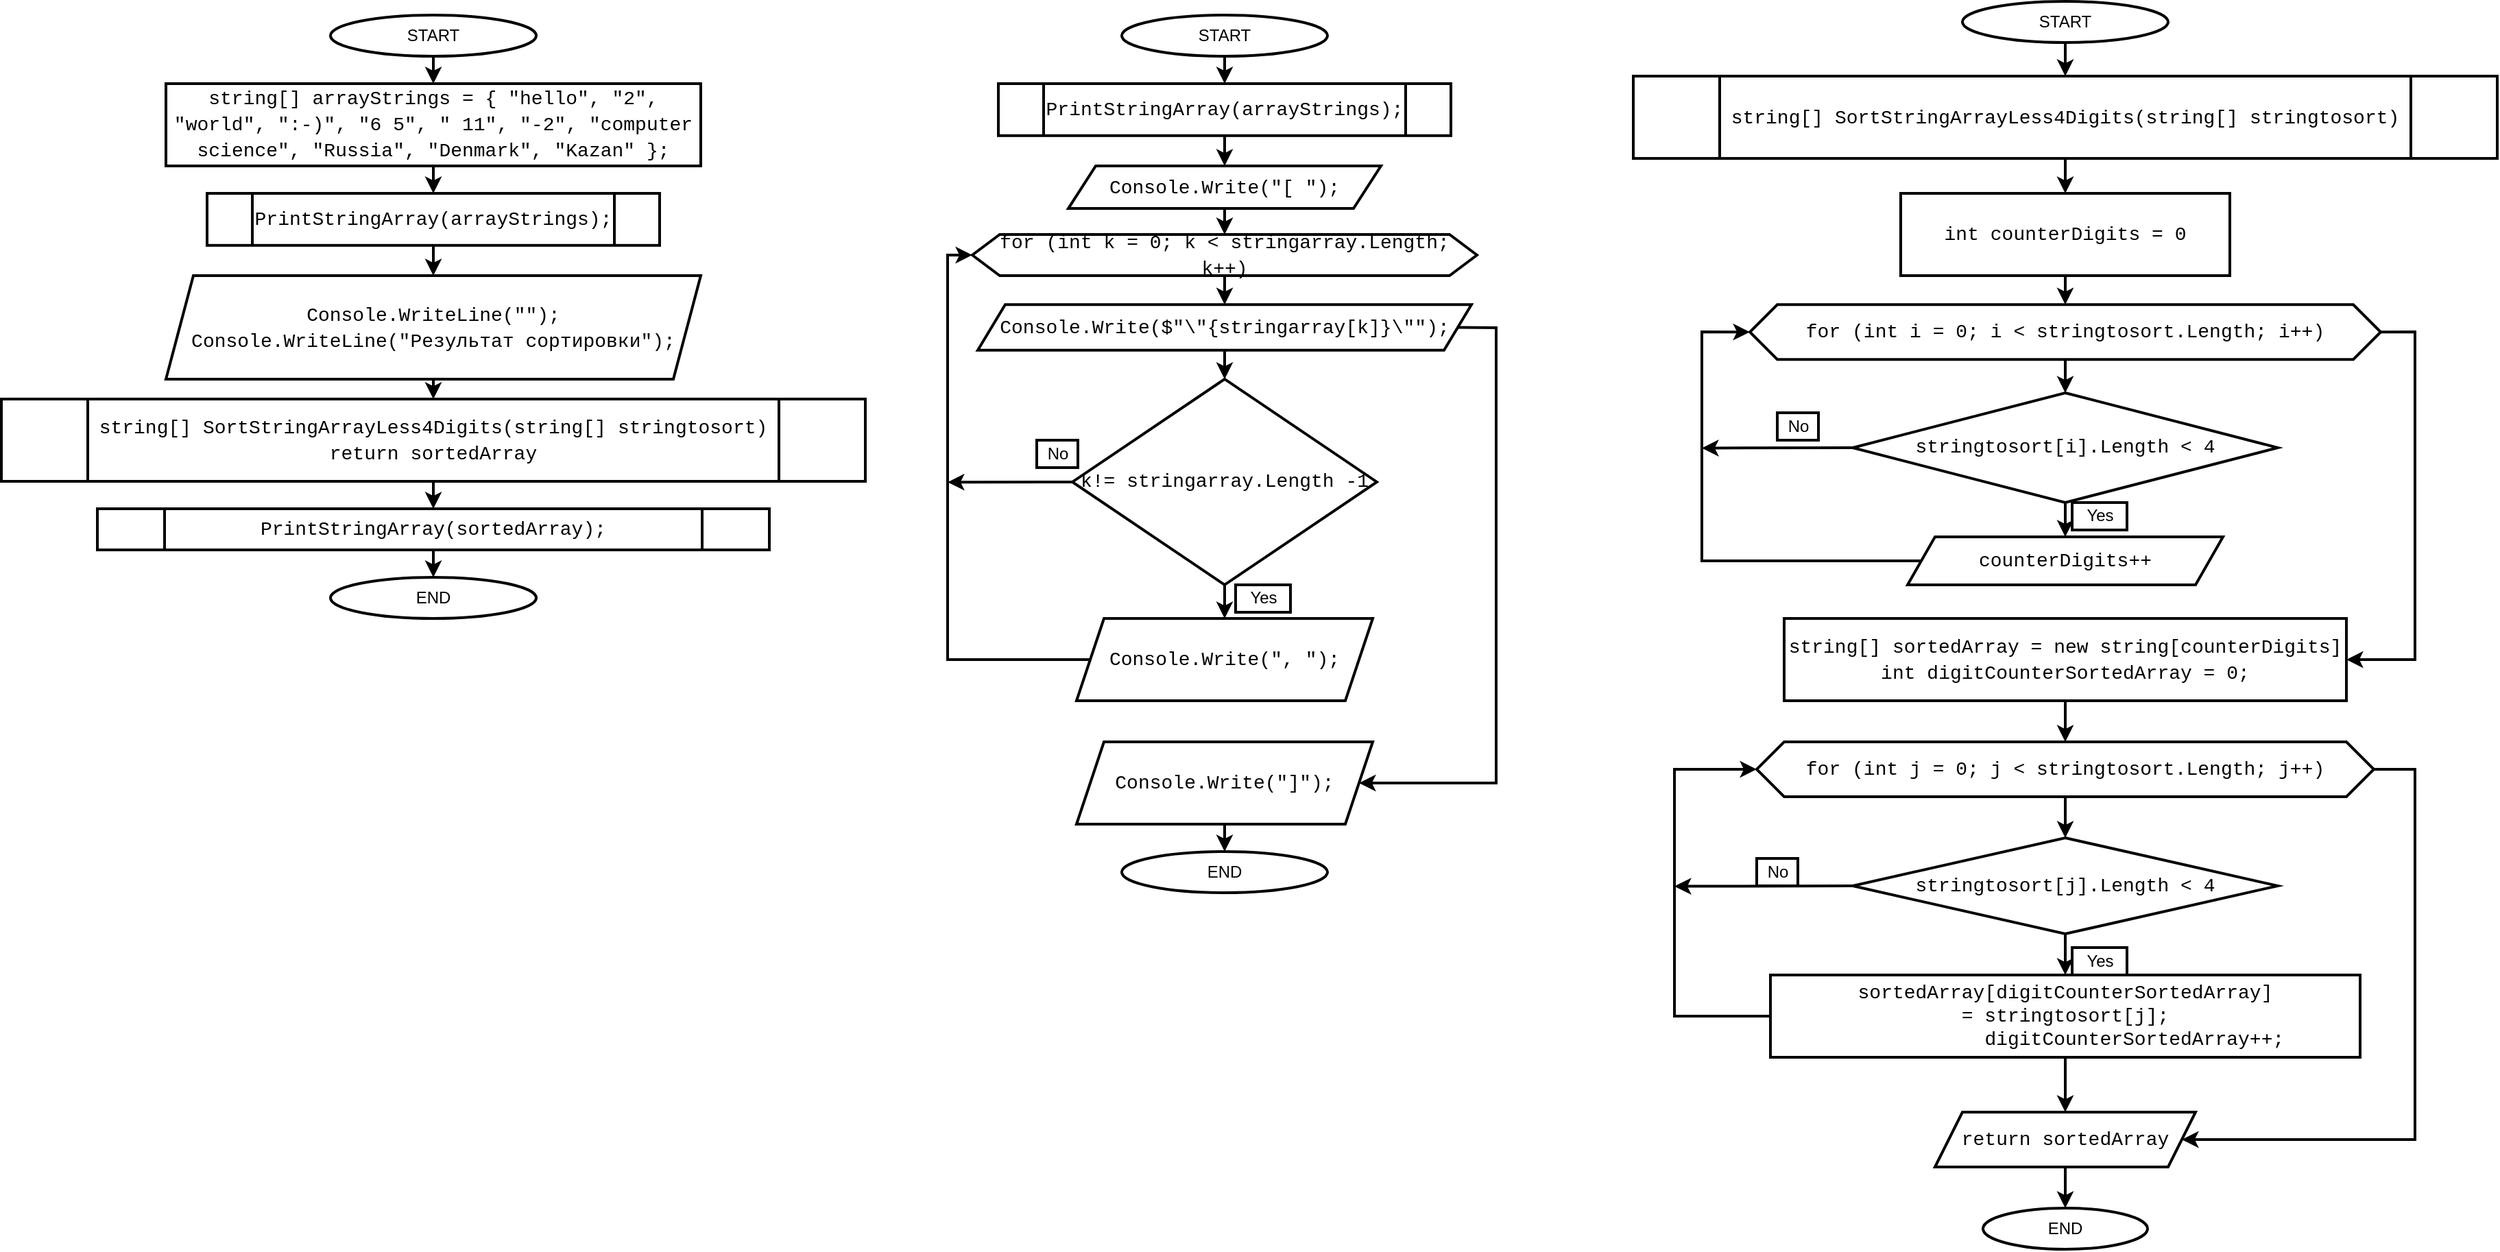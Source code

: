 <mxfile>
    <diagram id="hvUYXnbO85yFD1JKyPwX" name="Page-1">
        <mxGraphModel dx="2148" dy="1094" grid="0" gridSize="10" guides="1" tooltips="1" connect="1" arrows="1" fold="1" page="0" pageScale="1" pageWidth="827" pageHeight="1169" background="#FFFFFF" math="0" shadow="0">
            <root>
                <mxCell id="0"/>
                <mxCell id="1" parent="0"/>
                <mxCell id="4" value="" style="edgeStyle=none;html=1;rounded=0;labelBackgroundColor=none;fontColor=#000000;strokeColor=#000000;strokeWidth=2;" edge="1" parent="1" source="2" target="3">
                    <mxGeometry relative="1" as="geometry"/>
                </mxCell>
                <mxCell id="2" value="START" style="ellipse;whiteSpace=wrap;html=1;rounded=0;labelBackgroundColor=none;fontColor=#000000;strokeColor=#000000;strokeWidth=2;" vertex="1" parent="1">
                    <mxGeometry x="250" y="30" width="150" height="30" as="geometry"/>
                </mxCell>
                <mxCell id="8" value="" style="edgeStyle=none;html=1;rounded=0;labelBackgroundColor=none;fontColor=#000000;strokeColor=#000000;strokeWidth=2;" edge="1" parent="1" source="3" target="5">
                    <mxGeometry relative="1" as="geometry"/>
                </mxCell>
                <mxCell id="3" value="&#10;&#10;&lt;div style=&quot;font-family: consolas, &amp;quot;courier new&amp;quot;, monospace; font-weight: normal; font-size: 14px; line-height: 19px;&quot;&gt;&lt;div&gt;&lt;span style=&quot;&quot;&gt;string&lt;/span&gt;&lt;span style=&quot;&quot;&gt;[] &lt;/span&gt;&lt;span style=&quot;&quot;&gt;arrayStrings&lt;/span&gt;&lt;span style=&quot;&quot;&gt; &lt;/span&gt;&lt;span style=&quot;&quot;&gt;=&lt;/span&gt;&lt;span style=&quot;&quot;&gt; { &lt;/span&gt;&lt;span style=&quot;&quot;&gt;&quot;hello&quot;&lt;/span&gt;&lt;span style=&quot;&quot;&gt;, &lt;/span&gt;&lt;span style=&quot;&quot;&gt;&quot;2&quot;&lt;/span&gt;&lt;span style=&quot;&quot;&gt;, &lt;/span&gt;&lt;span style=&quot;&quot;&gt;&quot;world&quot;&lt;/span&gt;&lt;span style=&quot;&quot;&gt;, &lt;/span&gt;&lt;span style=&quot;&quot;&gt;&quot;:-)&quot;&lt;/span&gt;&lt;span style=&quot;&quot;&gt;, &lt;/span&gt;&lt;span style=&quot;&quot;&gt;&quot;6 5&quot;&lt;/span&gt;&lt;span style=&quot;&quot;&gt;, &lt;/span&gt;&lt;span style=&quot;&quot;&gt;&quot; 11&quot;&lt;/span&gt;&lt;span style=&quot;&quot;&gt;, &lt;/span&gt;&lt;span style=&quot;&quot;&gt;&quot;-2&quot;&lt;/span&gt;&lt;span style=&quot;&quot;&gt;, &lt;/span&gt;&lt;span style=&quot;&quot;&gt;&quot;computer science&quot;&lt;/span&gt;&lt;span style=&quot;&quot;&gt;, &lt;/span&gt;&lt;span style=&quot;&quot;&gt;&quot;Russia&quot;&lt;/span&gt;&lt;span style=&quot;&quot;&gt;, &lt;/span&gt;&lt;span style=&quot;&quot;&gt;&quot;Denmark&quot;&lt;/span&gt;&lt;span style=&quot;&quot;&gt;, &lt;/span&gt;&lt;span style=&quot;&quot;&gt;&quot;Kazan&quot;&lt;/span&gt;&lt;span style=&quot;&quot;&gt; };&lt;/span&gt;&lt;/div&gt;&lt;/div&gt;&#10;&#10;" style="rounded=0;whiteSpace=wrap;html=1;labelBackgroundColor=none;fontColor=#000000;strokeColor=#000000;strokeWidth=2;" vertex="1" parent="1">
                    <mxGeometry x="130" y="80" width="390" height="60" as="geometry"/>
                </mxCell>
                <mxCell id="17" value="" style="edgeStyle=none;html=1;entryX=0.5;entryY=0;entryDx=0;entryDy=0;rounded=0;labelBackgroundColor=none;fontColor=#000000;strokeColor=#000000;strokeWidth=2;" edge="1" parent="1" source="5" target="9">
                    <mxGeometry relative="1" as="geometry"/>
                </mxCell>
                <mxCell id="5" value="&lt;span style=&quot;font-family: consolas, &amp;quot;courier new&amp;quot;, monospace; font-size: 14px;&quot;&gt;PrintStringArray&lt;/span&gt;&lt;span style=&quot;font-family: &amp;quot;consolas&amp;quot; , &amp;quot;courier new&amp;quot; , monospace ; font-size: 14px&quot;&gt;&lt;span style=&quot;&quot;&gt;&lt;font&gt;(&lt;/font&gt;&lt;/span&gt;&lt;/span&gt;&lt;span style=&quot;font-family: consolas, &amp;quot;courier new&amp;quot;, monospace; font-size: 14px;&quot;&gt;arrayStrings&lt;/span&gt;&lt;span style=&quot;font-family: consolas, &amp;quot;courier new&amp;quot;, monospace; font-size: 14px;&quot;&gt;);&lt;/span&gt;" style="shape=process;whiteSpace=wrap;html=1;backgroundOutline=1;rounded=0;labelBackgroundColor=none;fontColor=#000000;strokeColor=#000000;strokeWidth=2;" vertex="1" parent="1">
                    <mxGeometry x="160" y="160" width="330" height="37.92" as="geometry"/>
                </mxCell>
                <mxCell id="12" value="" style="edgeStyle=none;html=1;rounded=0;labelBackgroundColor=none;fontColor=#000000;strokeColor=#000000;strokeWidth=2;" edge="1" parent="1" source="9" target="10">
                    <mxGeometry relative="1" as="geometry"/>
                </mxCell>
                <mxCell id="9" value="&lt;div style=&quot;font-family: consolas, &amp;quot;courier new&amp;quot;, monospace; font-size: 14px; line-height: 19px;&quot;&gt;&lt;div&gt;&lt;span style=&quot;&quot;&gt;Console&lt;/span&gt;.&lt;span style=&quot;&quot;&gt;WriteLine&lt;/span&gt;(&lt;span style=&quot;&quot;&gt;&quot;&quot;&lt;/span&gt;);&lt;/div&gt;&lt;div&gt;&lt;span style=&quot;&quot;&gt;Console&lt;/span&gt;.&lt;span style=&quot;&quot;&gt;WriteLine&lt;/span&gt;(&lt;span style=&quot;&quot;&gt;&quot;Рeзультат сортировки&quot;&lt;/span&gt;);&lt;/div&gt;&lt;/div&gt;" style="shape=parallelogram;perimeter=parallelogramPerimeter;whiteSpace=wrap;html=1;fixedSize=1;align=center;rounded=0;labelBackgroundColor=none;fontColor=#000000;strokeColor=#000000;strokeWidth=2;" vertex="1" parent="1">
                    <mxGeometry x="130" y="220" width="390" height="75.48" as="geometry"/>
                </mxCell>
                <mxCell id="13" value="" style="edgeStyle=none;html=1;rounded=0;labelBackgroundColor=none;fontColor=#000000;strokeColor=#000000;strokeWidth=2;" edge="1" parent="1" source="10" target="11">
                    <mxGeometry relative="1" as="geometry"/>
                </mxCell>
                <mxCell id="10" value="&lt;div style=&quot;font-family: consolas, &amp;quot;courier new&amp;quot;, monospace; font-size: 14px; line-height: 19px;&quot;&gt;&lt;span style=&quot;&quot;&gt;string&lt;/span&gt;[] &lt;span style=&quot;&quot;&gt;SortStringArrayLess4Digits&lt;/span&gt;(&lt;span style=&quot;&quot;&gt;string&lt;/span&gt;[] &lt;span style=&quot;&quot;&gt;stringtosort&lt;/span&gt;)&lt;/div&gt;&lt;div style=&quot;font-family: consolas, &amp;quot;courier new&amp;quot;, monospace; font-size: 14px; line-height: 19px;&quot;&gt;return&amp;nbsp;&lt;span style=&quot;font-family: consolas, &amp;quot;courier new&amp;quot;, monospace;&quot;&gt;sortedArray&lt;/span&gt;&lt;/div&gt;" style="shape=process;whiteSpace=wrap;html=1;backgroundOutline=1;rounded=0;labelBackgroundColor=none;fontColor=#000000;strokeColor=#000000;strokeWidth=2;" vertex="1" parent="1">
                    <mxGeometry x="10" y="310" width="630" height="60" as="geometry"/>
                </mxCell>
                <mxCell id="15" value="" style="edgeStyle=none;html=1;rounded=0;labelBackgroundColor=none;fontColor=#000000;strokeColor=#000000;strokeWidth=2;" edge="1" parent="1" source="11" target="14">
                    <mxGeometry relative="1" as="geometry"/>
                </mxCell>
                <mxCell id="11" value="&lt;span style=&quot;font-family: consolas, &amp;quot;courier new&amp;quot;, monospace; font-size: 14px;&quot;&gt;PrintStringArray&lt;/span&gt;&lt;span style=&quot;font-family: &amp;quot;consolas&amp;quot; , &amp;quot;courier new&amp;quot; , monospace ; font-size: 14px&quot;&gt;&lt;font&gt;&lt;span style=&quot;&quot;&gt;(&lt;/span&gt;&lt;/font&gt;&lt;/span&gt;&lt;span style=&quot;font-family: consolas, &amp;quot;courier new&amp;quot;, monospace; font-size: 14px;&quot;&gt;sortedArray&lt;/span&gt;&lt;span style=&quot;font-family: consolas, &amp;quot;courier new&amp;quot;, monospace; font-size: 14px;&quot;&gt;);&lt;/span&gt;" style="shape=process;whiteSpace=wrap;html=1;backgroundOutline=1;rounded=0;labelBackgroundColor=none;fontColor=#000000;strokeColor=#000000;strokeWidth=2;" vertex="1" parent="1">
                    <mxGeometry x="80" y="390" width="490" height="30" as="geometry"/>
                </mxCell>
                <mxCell id="14" value="END" style="ellipse;whiteSpace=wrap;html=1;rounded=0;labelBackgroundColor=none;fontColor=#000000;strokeColor=#000000;strokeWidth=2;" vertex="1" parent="1">
                    <mxGeometry x="250" y="440" width="150" height="30" as="geometry"/>
                </mxCell>
                <mxCell id="38" style="edgeStyle=none;html=1;exitX=0.5;exitY=1;exitDx=0;exitDy=0;entryX=0.5;entryY=0;entryDx=0;entryDy=0;rounded=0;labelBackgroundColor=none;fontColor=#000000;strokeColor=#000000;strokeWidth=2;" edge="1" parent="1" source="19" target="20">
                    <mxGeometry relative="1" as="geometry"/>
                </mxCell>
                <mxCell id="19" value="START" style="ellipse;whiteSpace=wrap;html=1;rounded=0;labelBackgroundColor=none;fontColor=#000000;strokeColor=#000000;strokeWidth=2;" vertex="1" parent="1">
                    <mxGeometry x="827" y="30" width="150" height="30" as="geometry"/>
                </mxCell>
                <mxCell id="28" value="" style="edgeStyle=none;html=1;entryX=0.5;entryY=0;entryDx=0;entryDy=0;rounded=0;labelBackgroundColor=none;fontColor=#000000;strokeColor=#000000;strokeWidth=2;" edge="1" parent="1" source="20" target="21">
                    <mxGeometry relative="1" as="geometry"/>
                </mxCell>
                <mxCell id="20" value="&lt;span style=&quot;font-family: consolas, &amp;quot;courier new&amp;quot;, monospace; font-size: 14px;&quot;&gt;PrintStringArray&lt;/span&gt;&lt;span style=&quot;font-family: &amp;quot;consolas&amp;quot; , &amp;quot;courier new&amp;quot; , monospace ; font-size: 14px&quot;&gt;&lt;span style=&quot;&quot;&gt;&lt;font&gt;(&lt;/font&gt;&lt;/span&gt;&lt;/span&gt;&lt;span style=&quot;font-family: consolas, &amp;quot;courier new&amp;quot;, monospace; font-size: 14px;&quot;&gt;arrayStrings&lt;/span&gt;&lt;span style=&quot;font-family: consolas, &amp;quot;courier new&amp;quot;, monospace; font-size: 14px;&quot;&gt;);&lt;/span&gt;" style="shape=process;whiteSpace=wrap;html=1;backgroundOutline=1;rounded=0;labelBackgroundColor=none;fontColor=#000000;strokeColor=#000000;strokeWidth=2;" vertex="1" parent="1">
                    <mxGeometry x="737" y="80" width="330" height="37.92" as="geometry"/>
                </mxCell>
                <mxCell id="29" value="" style="edgeStyle=none;html=1;entryX=0.5;entryY=0;entryDx=0;entryDy=0;rounded=0;labelBackgroundColor=none;fontColor=#000000;strokeColor=#000000;strokeWidth=2;" edge="1" parent="1" source="21" target="22">
                    <mxGeometry relative="1" as="geometry"/>
                </mxCell>
                <mxCell id="21" value="&lt;div style=&quot;font-family: consolas, &amp;quot;courier new&amp;quot;, monospace; font-size: 14px; line-height: 19px;&quot;&gt;&lt;span style=&quot;&quot;&gt;Console&lt;/span&gt;.&lt;span style=&quot;&quot;&gt;Write&lt;/span&gt;(&lt;span style=&quot;&quot;&gt;&quot;[ &quot;&lt;/span&gt;);&lt;/div&gt;" style="shape=parallelogram;perimeter=parallelogramPerimeter;whiteSpace=wrap;html=1;fixedSize=1;rounded=0;labelBackgroundColor=none;fontColor=#000000;strokeColor=#000000;strokeWidth=2;" vertex="1" parent="1">
                    <mxGeometry x="788" y="140" width="228" height="31.04" as="geometry"/>
                </mxCell>
                <mxCell id="30" value="" style="edgeStyle=none;html=1;entryX=0.5;entryY=0;entryDx=0;entryDy=0;rounded=0;labelBackgroundColor=none;fontColor=#000000;strokeColor=#000000;strokeWidth=2;" edge="1" parent="1" source="22" target="23">
                    <mxGeometry relative="1" as="geometry"/>
                </mxCell>
                <mxCell id="22" value="&lt;div style=&quot;font-family: consolas, &amp;quot;courier new&amp;quot;, monospace; font-size: 14px; line-height: 19px;&quot;&gt;&lt;span style=&quot;&quot;&gt;for&lt;/span&gt; (&lt;span style=&quot;&quot;&gt;int&lt;/span&gt; &lt;span style=&quot;&quot;&gt;k&lt;/span&gt; = &lt;span style=&quot;&quot;&gt;0&lt;/span&gt;; &lt;span style=&quot;&quot;&gt;k&lt;/span&gt; &amp;lt; &lt;span style=&quot;&quot;&gt;stringarray&lt;/span&gt;.&lt;span style=&quot;&quot;&gt;Length&lt;/span&gt;; &lt;span style=&quot;&quot;&gt;k&lt;/span&gt;++)&lt;/div&gt;" style="shape=hexagon;perimeter=hexagonPerimeter2;whiteSpace=wrap;html=1;fixedSize=1;rounded=0;labelBackgroundColor=none;fontColor=#000000;strokeColor=#000000;strokeWidth=2;" vertex="1" parent="1">
                    <mxGeometry x="718" y="190" width="368" height="30" as="geometry"/>
                </mxCell>
                <mxCell id="31" value="" style="edgeStyle=none;html=1;rounded=0;labelBackgroundColor=none;fontColor=#000000;strokeColor=#000000;strokeWidth=2;" edge="1" parent="1" source="23" target="24">
                    <mxGeometry relative="1" as="geometry"/>
                </mxCell>
                <mxCell id="36" style="edgeStyle=none;html=1;exitX=1;exitY=0.5;exitDx=0;exitDy=0;entryX=1;entryY=0.5;entryDx=0;entryDy=0;rounded=0;labelBackgroundColor=none;fontColor=#000000;strokeColor=#000000;strokeWidth=2;" edge="1" parent="1" source="23" target="35">
                    <mxGeometry relative="1" as="geometry">
                        <Array as="points">
                            <mxPoint x="1100" y="258"/>
                            <mxPoint x="1100" y="590"/>
                        </Array>
                    </mxGeometry>
                </mxCell>
                <mxCell id="23" value="&#10;&#10;&lt;div style=&quot;font-family: consolas, &amp;quot;courier new&amp;quot;, monospace; font-weight: normal; font-size: 14px; line-height: 19px;&quot;&gt;&lt;div&gt;&lt;span style=&quot;&quot;&gt;Console&lt;/span&gt;&lt;span style=&quot;&quot;&gt;.&lt;/span&gt;&lt;span style=&quot;&quot;&gt;Write&lt;/span&gt;&lt;span style=&quot;&quot;&gt;(&lt;/span&gt;&lt;span style=&quot;&quot;&gt;$&quot;&lt;/span&gt;&lt;span style=&quot;&quot;&gt;\&quot;&lt;/span&gt;&lt;span style=&quot;&quot;&gt;{&lt;/span&gt;&lt;span style=&quot;&quot;&gt;stringarray&lt;/span&gt;&lt;span style=&quot;&quot;&gt;[&lt;/span&gt;&lt;span style=&quot;&quot;&gt;k&lt;/span&gt;&lt;span style=&quot;&quot;&gt;]}&lt;/span&gt;&lt;span style=&quot;&quot;&gt;\&quot;&lt;/span&gt;&lt;span style=&quot;&quot;&gt;&quot;&lt;/span&gt;&lt;span style=&quot;&quot;&gt;);&lt;/span&gt;&lt;/div&gt;&lt;/div&gt;&#10;&#10;" style="shape=parallelogram;perimeter=parallelogramPerimeter;whiteSpace=wrap;html=1;fixedSize=1;rounded=0;labelBackgroundColor=none;fontColor=#000000;strokeColor=#000000;strokeWidth=2;" vertex="1" parent="1">
                    <mxGeometry x="722" y="241.11" width="360" height="33.26" as="geometry"/>
                </mxCell>
                <mxCell id="26" value="" style="edgeStyle=none;html=1;rounded=0;labelBackgroundColor=none;fontColor=#000000;strokeColor=#000000;strokeWidth=2;" edge="1" parent="1" source="24" target="25">
                    <mxGeometry relative="1" as="geometry"/>
                </mxCell>
                <mxCell id="34" style="edgeStyle=none;html=1;exitX=0;exitY=0.5;exitDx=0;exitDy=0;rounded=0;labelBackgroundColor=none;fontColor=#000000;strokeColor=#000000;strokeWidth=2;" edge="1" parent="1" source="24">
                    <mxGeometry relative="1" as="geometry">
                        <mxPoint x="700" y="370.586" as="targetPoint"/>
                    </mxGeometry>
                </mxCell>
                <mxCell id="24" value="&lt;div style=&quot;font-family: consolas, &amp;quot;courier new&amp;quot;, monospace; font-size: 14px; line-height: 19px;&quot;&gt;&lt;span style=&quot;&quot;&gt;k&lt;/span&gt;!= &lt;span style=&quot;&quot;&gt;stringarray&lt;/span&gt;.&lt;span style=&quot;&quot;&gt;Length&lt;/span&gt; -&lt;span style=&quot;&quot;&gt;1&lt;/span&gt;&lt;/div&gt;" style="rhombus;whiteSpace=wrap;html=1;rounded=0;labelBackgroundColor=none;fontColor=#000000;strokeColor=#000000;strokeWidth=2;" vertex="1" parent="1">
                    <mxGeometry x="791" y="295.48" width="222" height="150" as="geometry"/>
                </mxCell>
                <mxCell id="33" style="edgeStyle=none;html=1;exitX=0;exitY=0.5;exitDx=0;exitDy=0;entryX=0;entryY=0.5;entryDx=0;entryDy=0;rounded=0;labelBackgroundColor=none;fontColor=#000000;strokeColor=#000000;strokeWidth=2;" edge="1" parent="1" source="25" target="22">
                    <mxGeometry relative="1" as="geometry">
                        <Array as="points">
                            <mxPoint x="700" y="500"/>
                            <mxPoint x="700" y="205"/>
                        </Array>
                    </mxGeometry>
                </mxCell>
                <mxCell id="25" value="&lt;div style=&quot;font-family: consolas, &amp;quot;courier new&amp;quot;, monospace; font-size: 14px; line-height: 19px;&quot;&gt;&lt;span style=&quot;&quot;&gt;Console&lt;/span&gt;.&lt;span style=&quot;&quot;&gt;Write&lt;/span&gt;(&lt;span style=&quot;&quot;&gt;&quot;, &quot;&lt;/span&gt;);&lt;/div&gt;" style="shape=parallelogram;perimeter=parallelogramPerimeter;whiteSpace=wrap;html=1;fixedSize=1;rounded=0;labelBackgroundColor=none;fontColor=#000000;strokeColor=#000000;strokeWidth=2;" vertex="1" parent="1">
                    <mxGeometry x="794" y="470" width="216" height="60" as="geometry"/>
                </mxCell>
                <mxCell id="27" value="Yes" style="text;html=1;align=center;verticalAlign=middle;resizable=0;points=[];autosize=1;strokeColor=#000000;fillColor=none;rounded=0;labelBackgroundColor=none;fontColor=#000000;strokeWidth=2;" vertex="1" parent="1">
                    <mxGeometry x="910" y="445.48" width="40" height="20" as="geometry"/>
                </mxCell>
                <mxCell id="32" value="No" style="text;html=1;align=center;verticalAlign=middle;resizable=0;points=[];autosize=1;strokeColor=#000000;fillColor=none;rounded=0;labelBackgroundColor=none;fontColor=#000000;strokeWidth=2;" vertex="1" parent="1">
                    <mxGeometry x="765" y="340" width="30" height="20" as="geometry"/>
                </mxCell>
                <mxCell id="40" value="" style="edgeStyle=none;html=1;rounded=0;labelBackgroundColor=none;fontColor=#000000;strokeColor=#000000;strokeWidth=2;" edge="1" parent="1" source="35" target="39">
                    <mxGeometry relative="1" as="geometry"/>
                </mxCell>
                <mxCell id="35" value="&lt;div style=&quot;font-family: consolas, &amp;quot;courier new&amp;quot;, monospace; font-size: 14px; line-height: 19px;&quot;&gt;&lt;span style=&quot;&quot;&gt;Console&lt;/span&gt;.&lt;span style=&quot;&quot;&gt;Write&lt;/span&gt;(&lt;span style=&quot;font-family: consolas, &amp;quot;courier new&amp;quot;, monospace;&quot;&gt;&quot;]&quot;&lt;/span&gt;);&lt;/div&gt;" style="shape=parallelogram;perimeter=parallelogramPerimeter;whiteSpace=wrap;html=1;fixedSize=1;rounded=0;labelBackgroundColor=none;fontColor=#000000;strokeColor=#000000;strokeWidth=2;" vertex="1" parent="1">
                    <mxGeometry x="794" y="560" width="216" height="60" as="geometry"/>
                </mxCell>
                <mxCell id="39" value="END" style="ellipse;whiteSpace=wrap;html=1;rounded=0;labelBackgroundColor=none;fontColor=#000000;strokeColor=#000000;strokeWidth=2;" vertex="1" parent="1">
                    <mxGeometry x="827" y="640" width="150" height="30" as="geometry"/>
                </mxCell>
                <mxCell id="47" value="" style="edgeStyle=none;html=1;rounded=0;labelBackgroundColor=none;fontColor=#000000;strokeColor=#000000;strokeWidth=2;" edge="1" parent="1" source="43" target="45">
                    <mxGeometry relative="1" as="geometry"/>
                </mxCell>
                <mxCell id="43" value="&lt;div style=&quot;font-family: consolas, &amp;quot;courier new&amp;quot;, monospace; font-size: 14px; line-height: 19px;&quot;&gt;&lt;span style=&quot;&quot;&gt;string&lt;/span&gt;[] &lt;span style=&quot;&quot;&gt;SortStringArrayLess4Digits&lt;/span&gt;(&lt;span style=&quot;&quot;&gt;string&lt;/span&gt;[] &lt;span style=&quot;&quot;&gt;stringtosort&lt;/span&gt;)&lt;/div&gt;" style="shape=process;whiteSpace=wrap;html=1;backgroundOutline=1;rounded=0;labelBackgroundColor=none;fontColor=#000000;strokeColor=#000000;strokeWidth=2;" vertex="1" parent="1">
                    <mxGeometry x="1200" y="74.52" width="630" height="60" as="geometry"/>
                </mxCell>
                <mxCell id="46" style="edgeStyle=none;html=1;exitX=0.5;exitY=1;exitDx=0;exitDy=0;entryX=0.5;entryY=0;entryDx=0;entryDy=0;rounded=0;labelBackgroundColor=none;fontColor=#000000;strokeColor=#000000;strokeWidth=2;" edge="1" parent="1" source="44" target="43">
                    <mxGeometry relative="1" as="geometry">
                        <mxPoint x="1514.909" y="70" as="targetPoint"/>
                    </mxGeometry>
                </mxCell>
                <mxCell id="44" value="START" style="ellipse;whiteSpace=wrap;html=1;rounded=0;labelBackgroundColor=none;fontColor=#000000;strokeColor=#000000;strokeWidth=2;" vertex="1" parent="1">
                    <mxGeometry x="1440" y="20" width="150" height="30" as="geometry"/>
                </mxCell>
                <mxCell id="49" value="" style="edgeStyle=none;html=1;rounded=0;labelBackgroundColor=none;fontColor=#000000;strokeColor=#000000;strokeWidth=2;" edge="1" parent="1" source="45" target="48">
                    <mxGeometry relative="1" as="geometry"/>
                </mxCell>
                <mxCell id="45" value="&lt;div style=&quot;font-family: consolas, &amp;quot;courier new&amp;quot;, monospace; font-size: 14px; line-height: 19px;&quot;&gt;&lt;span style=&quot;&quot;&gt;int&lt;/span&gt; &lt;span style=&quot;&quot;&gt;counterDigits&lt;/span&gt; = &lt;span style=&quot;&quot;&gt;0&lt;/span&gt;&lt;/div&gt;" style="rounded=0;whiteSpace=wrap;html=1;labelBackgroundColor=none;fontColor=#000000;strokeColor=#000000;strokeWidth=2;" vertex="1" parent="1">
                    <mxGeometry x="1395" y="160" width="240" height="60" as="geometry"/>
                </mxCell>
                <mxCell id="51" value="" style="edgeStyle=none;html=1;rounded=0;labelBackgroundColor=none;fontColor=#000000;strokeColor=#000000;strokeWidth=2;" edge="1" parent="1" source="48" target="50">
                    <mxGeometry relative="1" as="geometry"/>
                </mxCell>
                <mxCell id="62" style="edgeStyle=none;html=1;exitX=1;exitY=0.5;exitDx=0;exitDy=0;entryX=1;entryY=0.5;entryDx=0;entryDy=0;rounded=0;labelBackgroundColor=none;fontColor=#000000;strokeColor=#000000;strokeWidth=2;" edge="1" parent="1" source="48" target="61">
                    <mxGeometry relative="1" as="geometry">
                        <Array as="points">
                            <mxPoint x="1770" y="261"/>
                            <mxPoint x="1770" y="500"/>
                        </Array>
                    </mxGeometry>
                </mxCell>
                <mxCell id="48" value="&lt;div style=&quot;font-family: consolas, &amp;quot;courier new&amp;quot;, monospace; font-size: 14px; line-height: 19px;&quot;&gt;&lt;span style=&quot;&quot;&gt;for&lt;/span&gt; (&lt;span style=&quot;&quot;&gt;int&lt;/span&gt; &lt;span style=&quot;&quot;&gt;i&lt;/span&gt; = &lt;span style=&quot;&quot;&gt;0&lt;/span&gt;; &lt;span style=&quot;&quot;&gt;i&lt;/span&gt; &amp;lt; &lt;span style=&quot;&quot;&gt;stringtosort&lt;/span&gt;.&lt;span style=&quot;&quot;&gt;Length&lt;/span&gt;; &lt;span style=&quot;&quot;&gt;i&lt;/span&gt;++)&lt;/div&gt;" style="shape=hexagon;perimeter=hexagonPerimeter2;whiteSpace=wrap;html=1;fixedSize=1;rounded=0;labelBackgroundColor=none;fontColor=#000000;strokeColor=#000000;strokeWidth=2;" vertex="1" parent="1">
                    <mxGeometry x="1285" y="241.11" width="460" height="40" as="geometry"/>
                </mxCell>
                <mxCell id="53" value="" style="edgeStyle=none;html=1;rounded=0;labelBackgroundColor=none;fontColor=#000000;strokeColor=#000000;strokeWidth=2;" edge="1" parent="1" source="50" target="52">
                    <mxGeometry relative="1" as="geometry"/>
                </mxCell>
                <mxCell id="59" style="edgeStyle=none;html=1;exitX=0;exitY=0.5;exitDx=0;exitDy=0;rounded=0;labelBackgroundColor=none;fontColor=#000000;strokeColor=#000000;strokeWidth=2;" edge="1" parent="1" source="50">
                    <mxGeometry relative="1" as="geometry">
                        <mxPoint x="1250" y="345.727" as="targetPoint"/>
                    </mxGeometry>
                </mxCell>
                <mxCell id="50" value="&lt;div style=&quot;font-family: consolas, &amp;quot;courier new&amp;quot;, monospace; font-size: 14px; line-height: 19px;&quot;&gt;&lt;span style=&quot;&quot;&gt;stringtosort&lt;/span&gt;[&lt;span style=&quot;&quot;&gt;i&lt;/span&gt;].&lt;span style=&quot;&quot;&gt;Length&lt;/span&gt; &amp;lt; &lt;span style=&quot;&quot;&gt;4&lt;/span&gt;&lt;/div&gt;" style="rhombus;whiteSpace=wrap;html=1;rounded=0;labelBackgroundColor=none;fontColor=#000000;strokeColor=#000000;strokeWidth=2;" vertex="1" parent="1">
                    <mxGeometry x="1360" y="305.48" width="310" height="80" as="geometry"/>
                </mxCell>
                <mxCell id="58" style="edgeStyle=none;html=1;exitX=0;exitY=0.5;exitDx=0;exitDy=0;entryX=0;entryY=0.5;entryDx=0;entryDy=0;rounded=0;labelBackgroundColor=none;fontColor=#000000;strokeColor=#000000;strokeWidth=2;" edge="1" parent="1" source="52" target="48">
                    <mxGeometry relative="1" as="geometry">
                        <Array as="points">
                            <mxPoint x="1250" y="428"/>
                            <mxPoint x="1250" y="261"/>
                        </Array>
                    </mxGeometry>
                </mxCell>
                <mxCell id="52" value="&lt;span style=&quot;font-family: consolas, &amp;quot;courier new&amp;quot;, monospace; font-size: 14px;&quot;&gt;counterDigits&lt;/span&gt;&lt;span style=&quot;font-family: consolas, &amp;quot;courier new&amp;quot;, monospace; font-size: 14px;&quot;&gt;&lt;font&gt;++&lt;/font&gt;&lt;/span&gt;" style="shape=parallelogram;perimeter=parallelogramPerimeter;whiteSpace=wrap;html=1;fixedSize=1;rounded=0;labelBackgroundColor=none;fontColor=#000000;strokeColor=#000000;strokeWidth=2;" vertex="1" parent="1">
                    <mxGeometry x="1400" y="410.48" width="230" height="35" as="geometry"/>
                </mxCell>
                <mxCell id="57" value="Yes" style="text;html=1;align=center;verticalAlign=middle;resizable=0;points=[];autosize=1;strokeColor=#000000;fillColor=none;rounded=0;labelBackgroundColor=none;fontColor=#000000;strokeWidth=2;" vertex="1" parent="1">
                    <mxGeometry x="1520" y="385.48" width="40" height="20" as="geometry"/>
                </mxCell>
                <mxCell id="60" value="No" style="text;html=1;align=center;verticalAlign=middle;resizable=0;points=[];autosize=1;strokeColor=#000000;fillColor=none;rounded=0;labelBackgroundColor=none;fontColor=#000000;strokeWidth=2;" vertex="1" parent="1">
                    <mxGeometry x="1305" y="320" width="30" height="20" as="geometry"/>
                </mxCell>
                <mxCell id="64" value="" style="edgeStyle=none;html=1;rounded=0;labelBackgroundColor=none;fontColor=#000000;strokeColor=#000000;strokeWidth=2;" edge="1" parent="1" source="61" target="63">
                    <mxGeometry relative="1" as="geometry"/>
                </mxCell>
                <mxCell id="61" value="&lt;div style=&quot;font-family: consolas, &amp;quot;courier new&amp;quot;, monospace; font-size: 14px; line-height: 19px;&quot;&gt;&lt;span style=&quot;&quot;&gt;string&lt;/span&gt;[] &lt;span style=&quot;&quot;&gt;sortedArray&lt;/span&gt; = &lt;span style=&quot;&quot;&gt;new&lt;/span&gt; &lt;span style=&quot;&quot;&gt;string&lt;/span&gt;[&lt;span style=&quot;&quot;&gt;counterDigits&lt;/span&gt;]&lt;/div&gt;&lt;div style=&quot;font-family: consolas, &amp;quot;courier new&amp;quot;, monospace; font-size: 14px; line-height: 19px;&quot;&gt;&lt;div style=&quot;font-family: &amp;quot;consolas&amp;quot; , &amp;quot;courier new&amp;quot; , monospace ; line-height: 19px&quot;&gt;&lt;span style=&quot;&quot;&gt;int&lt;/span&gt; &lt;span style=&quot;&quot;&gt;digitCounterSortedArray&lt;/span&gt; = &lt;span style=&quot;&quot;&gt;0&lt;/span&gt;;&lt;/div&gt;&lt;/div&gt;" style="rounded=0;whiteSpace=wrap;html=1;labelBackgroundColor=none;fontColor=#000000;strokeColor=#000000;strokeWidth=2;" vertex="1" parent="1">
                    <mxGeometry x="1310" y="470" width="410" height="60" as="geometry"/>
                </mxCell>
                <mxCell id="66" value="" style="edgeStyle=none;html=1;rounded=0;labelBackgroundColor=none;fontColor=#000000;strokeColor=#000000;strokeWidth=2;" edge="1" parent="1" source="63" target="65">
                    <mxGeometry relative="1" as="geometry"/>
                </mxCell>
                <mxCell id="78" style="edgeStyle=none;html=1;exitX=1;exitY=0.5;exitDx=0;exitDy=0;entryX=1;entryY=0.5;entryDx=0;entryDy=0;rounded=0;labelBackgroundColor=none;fontColor=#000000;strokeColor=#000000;strokeWidth=2;" edge="1" parent="1" source="63" target="75">
                    <mxGeometry relative="1" as="geometry">
                        <Array as="points">
                            <mxPoint x="1770" y="580"/>
                            <mxPoint x="1770" y="850"/>
                        </Array>
                    </mxGeometry>
                </mxCell>
                <mxCell id="63" value="&lt;div style=&quot;font-family: consolas, &amp;quot;courier new&amp;quot;, monospace; font-size: 14px; line-height: 19px;&quot;&gt;&lt;span style=&quot;&quot;&gt;for&lt;/span&gt; (&lt;span style=&quot;&quot;&gt;int&lt;/span&gt; &lt;span style=&quot;&quot;&gt;j&lt;/span&gt; = &lt;span style=&quot;&quot;&gt;0&lt;/span&gt;; &lt;span style=&quot;&quot;&gt;j&lt;/span&gt; &amp;lt; &lt;span style=&quot;&quot;&gt;stringtosort&lt;/span&gt;.&lt;span style=&quot;&quot;&gt;Length&lt;/span&gt;; &lt;span style=&quot;&quot;&gt;j&lt;/span&gt;++)&lt;/div&gt;" style="shape=hexagon;perimeter=hexagonPerimeter2;whiteSpace=wrap;html=1;fixedSize=1;rounded=0;labelBackgroundColor=none;fontColor=#000000;strokeColor=#000000;strokeWidth=2;" vertex="1" parent="1">
                    <mxGeometry x="1290" y="560" width="450" height="40" as="geometry"/>
                </mxCell>
                <mxCell id="68" value="" style="edgeStyle=none;html=1;rounded=0;labelBackgroundColor=none;fontColor=#000000;strokeColor=#000000;strokeWidth=2;" edge="1" parent="1" source="65">
                    <mxGeometry relative="1" as="geometry">
                        <mxPoint x="1515.0" y="730" as="targetPoint"/>
                    </mxGeometry>
                </mxCell>
                <mxCell id="71" style="edgeStyle=none;html=1;exitX=0;exitY=0.5;exitDx=0;exitDy=0;rounded=0;labelBackgroundColor=none;fontColor=#000000;strokeColor=#000000;strokeWidth=2;" edge="1" parent="1" source="65">
                    <mxGeometry relative="1" as="geometry">
                        <mxPoint x="1230.0" y="665.333" as="targetPoint"/>
                    </mxGeometry>
                </mxCell>
                <mxCell id="65" value="&lt;div style=&quot;font-family: consolas, &amp;quot;courier new&amp;quot;, monospace; font-size: 14px; line-height: 19px;&quot;&gt;&lt;span style=&quot;&quot;&gt;stringtosort&lt;/span&gt;[&lt;span style=&quot;&quot;&gt;j&lt;/span&gt;].&lt;span style=&quot;&quot;&gt;Length&lt;/span&gt; &amp;lt; &lt;span style=&quot;&quot;&gt;4&lt;/span&gt;&lt;/div&gt;" style="rhombus;whiteSpace=wrap;html=1;rounded=0;labelBackgroundColor=none;fontColor=#000000;strokeColor=#000000;strokeWidth=2;" vertex="1" parent="1">
                    <mxGeometry x="1360" y="630" width="310" height="70" as="geometry"/>
                </mxCell>
                <mxCell id="69" style="edgeStyle=none;html=1;exitX=0;exitY=0.5;exitDx=0;exitDy=0;entryX=0;entryY=0.5;entryDx=0;entryDy=0;rounded=0;labelBackgroundColor=none;fontColor=#000000;strokeColor=#000000;strokeWidth=2;" edge="1" parent="1" source="74" target="63">
                    <mxGeometry relative="1" as="geometry">
                        <mxPoint x="1260.0" y="760" as="sourcePoint"/>
                        <Array as="points">
                            <mxPoint x="1230" y="760"/>
                            <mxPoint x="1230" y="580"/>
                        </Array>
                    </mxGeometry>
                </mxCell>
                <mxCell id="70" value="Yes" style="text;html=1;align=center;verticalAlign=middle;resizable=0;points=[];autosize=1;strokeColor=#000000;fillColor=none;rounded=0;labelBackgroundColor=none;fontColor=#000000;strokeWidth=2;" vertex="1" parent="1">
                    <mxGeometry x="1520" y="710" width="40" height="20" as="geometry"/>
                </mxCell>
                <mxCell id="72" value="No" style="text;html=1;align=center;verticalAlign=middle;resizable=0;points=[];autosize=1;strokeColor=#000000;fillColor=none;rounded=0;labelBackgroundColor=none;fontColor=#000000;strokeWidth=2;" vertex="1" parent="1">
                    <mxGeometry x="1290" y="645" width="30" height="20" as="geometry"/>
                </mxCell>
                <mxCell id="76" value="" style="edgeStyle=none;html=1;rounded=0;labelBackgroundColor=none;fontColor=#000000;strokeColor=#000000;strokeWidth=2;" edge="1" parent="1" source="74" target="75">
                    <mxGeometry relative="1" as="geometry"/>
                </mxCell>
                <mxCell id="74" value="&lt;div style=&quot;font-family: consolas, &amp;quot;courier new&amp;quot;, monospace; font-size: 14px;&quot;&gt;&lt;span style=&quot;&quot;&gt;sortedArray&lt;/span&gt;[&lt;span style=&quot;&quot;&gt;digitCounterSortedArray&lt;/span&gt;] =&amp;nbsp;&lt;span style=&quot;&quot;&gt;stringtosort&lt;/span&gt;[&lt;span style=&quot;&quot;&gt;j&lt;/span&gt;];&lt;/div&gt;&lt;div style=&quot;font-family: consolas, &amp;quot;courier new&amp;quot;, monospace; font-size: 14px;&quot;&gt;&amp;nbsp; &amp;nbsp; &amp;nbsp; &amp;nbsp; &amp;nbsp; &amp;nbsp;&amp;nbsp;&lt;span style=&quot;&quot;&gt;digitCounterSortedArray&lt;/span&gt;++;&lt;/div&gt;" style="rounded=0;whiteSpace=wrap;html=1;labelBackgroundColor=none;fontColor=#000000;strokeColor=#000000;strokeWidth=2;" vertex="1" parent="1">
                    <mxGeometry x="1300" y="730" width="430" height="60" as="geometry"/>
                </mxCell>
                <mxCell id="80" value="" style="edgeStyle=none;html=1;rounded=0;labelBackgroundColor=none;fontColor=#000000;strokeColor=#000000;strokeWidth=2;" edge="1" parent="1" source="75" target="79">
                    <mxGeometry relative="1" as="geometry"/>
                </mxCell>
                <mxCell id="75" value="&lt;div style=&quot;font-family: consolas, &amp;quot;courier new&amp;quot;, monospace; font-size: 14px; line-height: 19px;&quot;&gt;&lt;span style=&quot;&quot;&gt;return&lt;/span&gt; &lt;span style=&quot;&quot;&gt;sortedArray&lt;/span&gt;&lt;/div&gt;" style="shape=parallelogram;perimeter=parallelogramPerimeter;whiteSpace=wrap;html=1;fixedSize=1;rounded=0;labelBackgroundColor=none;fontColor=#000000;strokeColor=#000000;strokeWidth=2;" vertex="1" parent="1">
                    <mxGeometry x="1420" y="830" width="190" height="40" as="geometry"/>
                </mxCell>
                <mxCell id="79" value="END" style="ellipse;whiteSpace=wrap;html=1;rounded=0;labelBackgroundColor=none;fontColor=#000000;strokeColor=#000000;strokeWidth=2;" vertex="1" parent="1">
                    <mxGeometry x="1455" y="900" width="120" height="30" as="geometry"/>
                </mxCell>
            </root>
        </mxGraphModel>
    </diagram>
</mxfile>